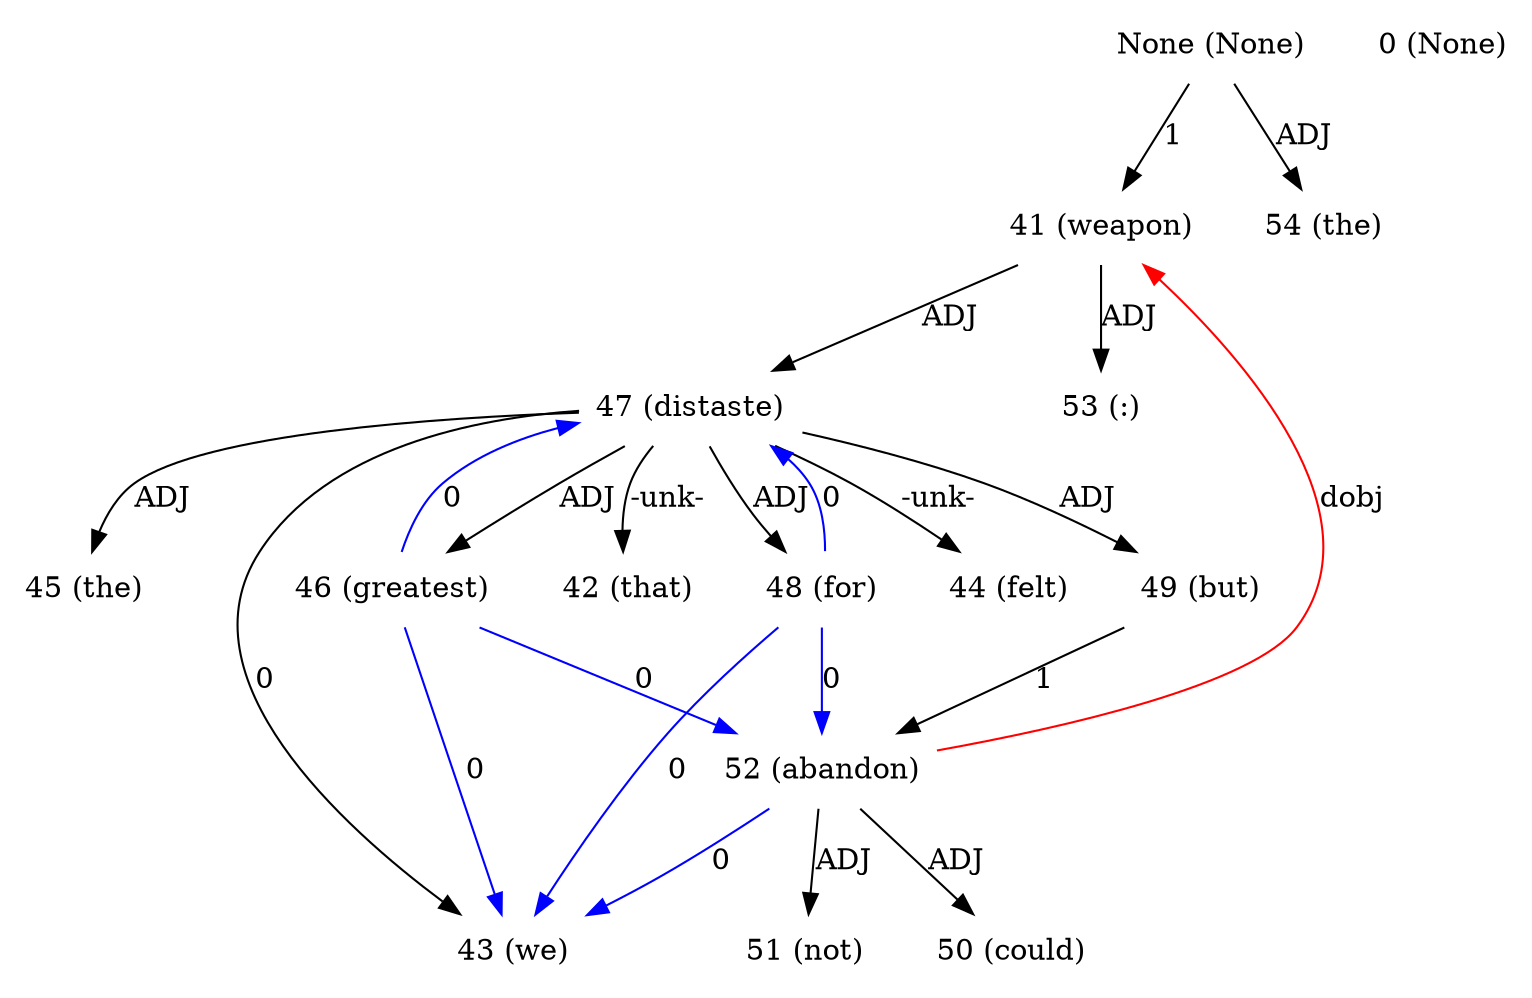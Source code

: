 digraph G{
edge [dir=forward]
node [shape=plaintext]

None [label="None (None)"]
None -> 41 [label="1"]
None [label="None (None)"]
None -> 54 [label="ADJ"]
0 [label="0 (None)"]
41 [label="41 (weapon)"]
41 -> 47 [label="ADJ"]
41 -> 53 [label="ADJ"]
52 -> 41 [label="dobj", color="red"]
42 [label="42 (that)"]
43 [label="43 (we)"]
44 [label="44 (felt)"]
45 [label="45 (the)"]
46 [label="46 (greatest)"]
46 -> 52 [label="0", color="blue"]
46 -> 43 [label="0", color="blue"]
46 -> 47 [label="0", color="blue"]
47 [label="47 (distaste)"]
47 -> 42 [label="-unk-"]
47 -> 44 [label="-unk-"]
47 -> 45 [label="ADJ"]
47 -> 46 [label="ADJ"]
47 -> 48 [label="ADJ"]
47 -> 49 [label="ADJ"]
47 -> 43 [label="0"]
48 [label="48 (for)"]
48 -> 43 [label="0", color="blue"]
48 -> 52 [label="0", color="blue"]
48 -> 47 [label="0", color="blue"]
49 [label="49 (but)"]
49 -> 52 [label="1"]
50 [label="50 (could)"]
51 [label="51 (not)"]
52 [label="52 (abandon)"]
52 -> 43 [label="0", color="blue"]
52 -> 50 [label="ADJ"]
52 -> 51 [label="ADJ"]
53 [label="53 (:)"]
54 [label="54 (the)"]
}
